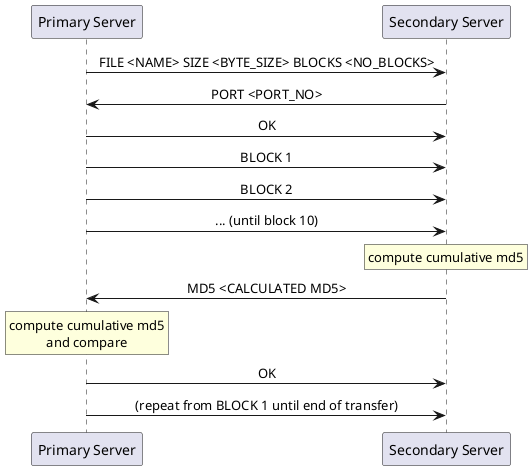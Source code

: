 @startuml
participant "Primary Server" as ps
participant "Secondary Server" as ss
skinparam sequenceMessageAlign CENTER
skinparam NoteTextAlignment CENTER
ps ->ss: FILE <NAME> SIZE <BYTE_SIZE> BLOCKS <NO_BLOCKS> 
ss -> ps : PORT <PORT_NO>
ps->ss: OK
ps->ss: BLOCK 1
ps->ss: BLOCK 2
ps->ss: ... (until block 10)
rnote over ss
compute cumulative md5
end note
ss -> ps: MD5 <CALCULATED MD5>
rnote over ps
compute cumulative md5
and compare
end note
ps->ss: OK
ps->ss: (repeat from BLOCK 1 until end of transfer)

@enduml